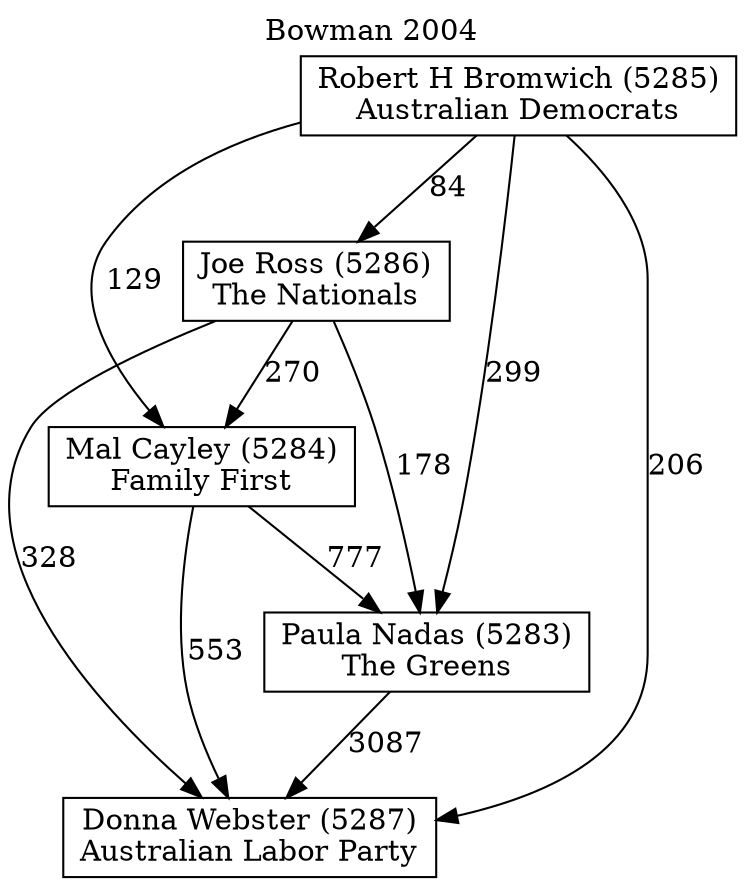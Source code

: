 // House preference flow
digraph "Donna Webster (5287)_Bowman_2004" {
	graph [label="Bowman 2004" labelloc=t mclimit=10]
	node [shape=box]
	"Donna Webster (5287)" [label="Donna Webster (5287)
Australian Labor Party"]
	"Joe Ross (5286)" [label="Joe Ross (5286)
The Nationals"]
	"Mal Cayley (5284)" [label="Mal Cayley (5284)
Family First"]
	"Paula Nadas (5283)" [label="Paula Nadas (5283)
The Greens"]
	"Robert H Bromwich (5285)" [label="Robert H Bromwich (5285)
Australian Democrats"]
	"Joe Ross (5286)" -> "Donna Webster (5287)" [label=328]
	"Joe Ross (5286)" -> "Mal Cayley (5284)" [label=270]
	"Joe Ross (5286)" -> "Paula Nadas (5283)" [label=178]
	"Mal Cayley (5284)" -> "Donna Webster (5287)" [label=553]
	"Mal Cayley (5284)" -> "Paula Nadas (5283)" [label=777]
	"Paula Nadas (5283)" -> "Donna Webster (5287)" [label=3087]
	"Robert H Bromwich (5285)" -> "Donna Webster (5287)" [label=206]
	"Robert H Bromwich (5285)" -> "Joe Ross (5286)" [label=84]
	"Robert H Bromwich (5285)" -> "Mal Cayley (5284)" [label=129]
	"Robert H Bromwich (5285)" -> "Paula Nadas (5283)" [label=299]
}
